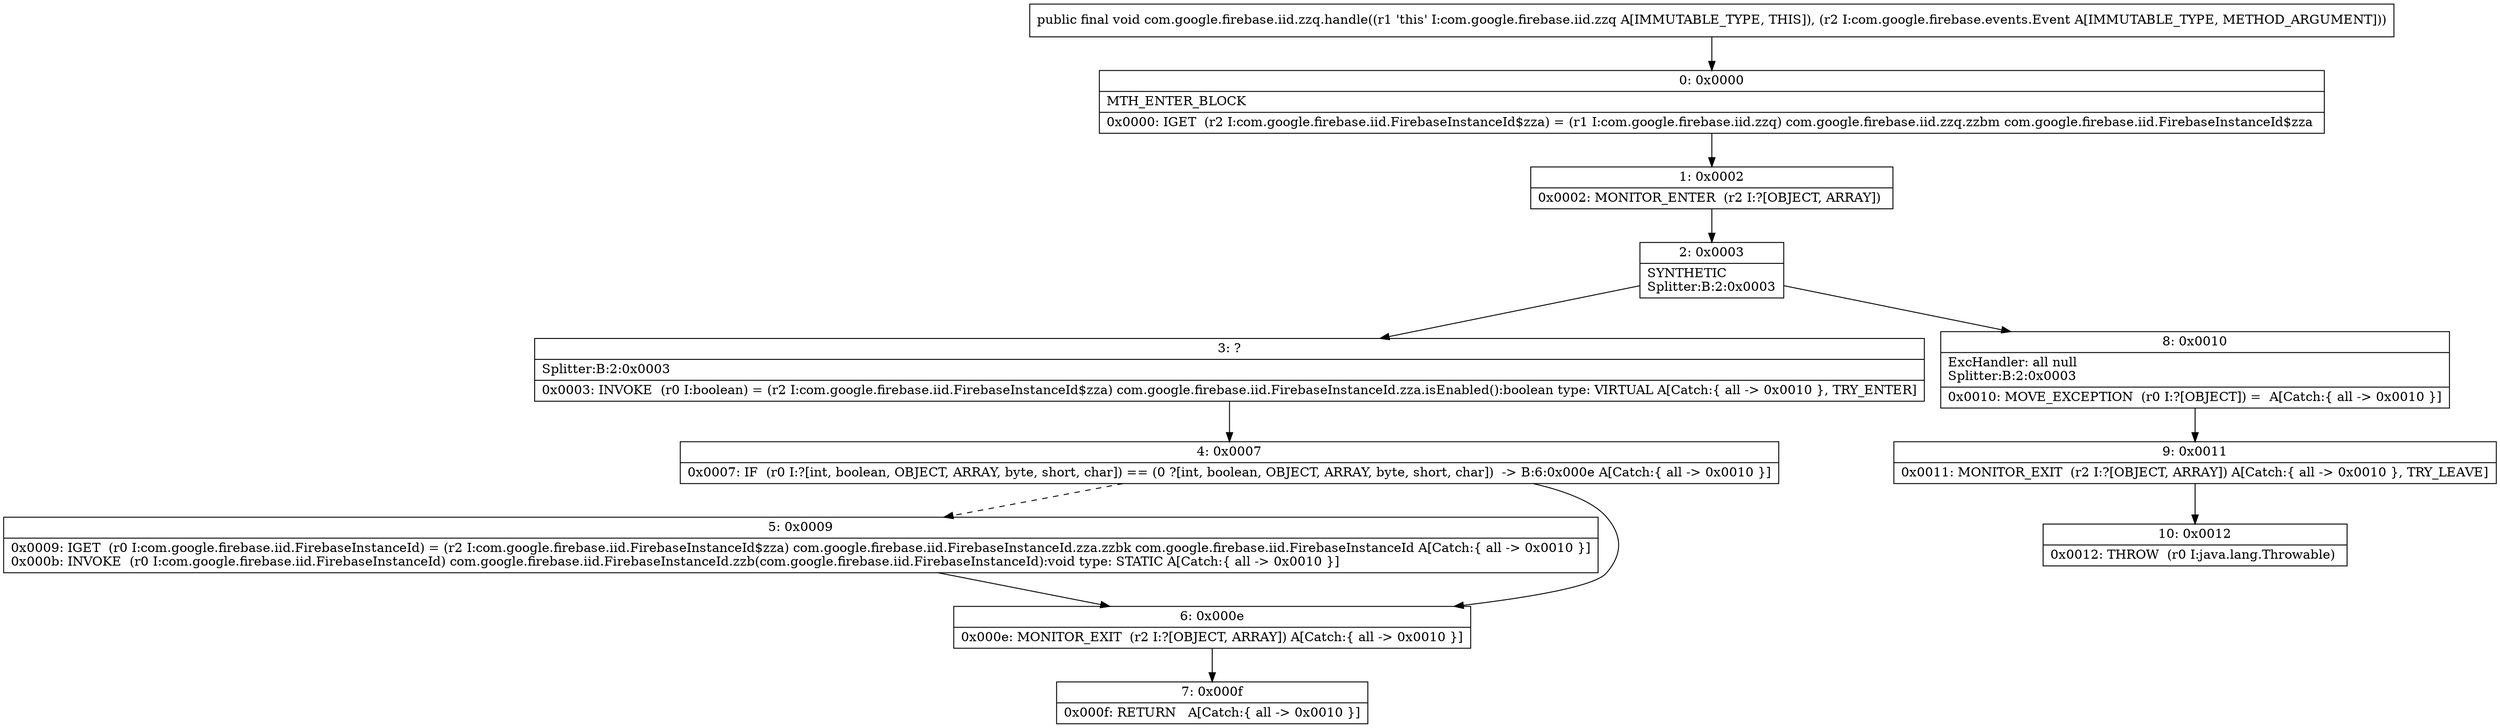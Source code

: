 digraph "CFG forcom.google.firebase.iid.zzq.handle(Lcom\/google\/firebase\/events\/Event;)V" {
Node_0 [shape=record,label="{0\:\ 0x0000|MTH_ENTER_BLOCK\l|0x0000: IGET  (r2 I:com.google.firebase.iid.FirebaseInstanceId$zza) = (r1 I:com.google.firebase.iid.zzq) com.google.firebase.iid.zzq.zzbm com.google.firebase.iid.FirebaseInstanceId$zza \l}"];
Node_1 [shape=record,label="{1\:\ 0x0002|0x0002: MONITOR_ENTER  (r2 I:?[OBJECT, ARRAY]) \l}"];
Node_2 [shape=record,label="{2\:\ 0x0003|SYNTHETIC\lSplitter:B:2:0x0003\l}"];
Node_3 [shape=record,label="{3\:\ ?|Splitter:B:2:0x0003\l|0x0003: INVOKE  (r0 I:boolean) = (r2 I:com.google.firebase.iid.FirebaseInstanceId$zza) com.google.firebase.iid.FirebaseInstanceId.zza.isEnabled():boolean type: VIRTUAL A[Catch:\{ all \-\> 0x0010 \}, TRY_ENTER]\l}"];
Node_4 [shape=record,label="{4\:\ 0x0007|0x0007: IF  (r0 I:?[int, boolean, OBJECT, ARRAY, byte, short, char]) == (0 ?[int, boolean, OBJECT, ARRAY, byte, short, char])  \-\> B:6:0x000e A[Catch:\{ all \-\> 0x0010 \}]\l}"];
Node_5 [shape=record,label="{5\:\ 0x0009|0x0009: IGET  (r0 I:com.google.firebase.iid.FirebaseInstanceId) = (r2 I:com.google.firebase.iid.FirebaseInstanceId$zza) com.google.firebase.iid.FirebaseInstanceId.zza.zzbk com.google.firebase.iid.FirebaseInstanceId A[Catch:\{ all \-\> 0x0010 \}]\l0x000b: INVOKE  (r0 I:com.google.firebase.iid.FirebaseInstanceId) com.google.firebase.iid.FirebaseInstanceId.zzb(com.google.firebase.iid.FirebaseInstanceId):void type: STATIC A[Catch:\{ all \-\> 0x0010 \}]\l}"];
Node_6 [shape=record,label="{6\:\ 0x000e|0x000e: MONITOR_EXIT  (r2 I:?[OBJECT, ARRAY]) A[Catch:\{ all \-\> 0x0010 \}]\l}"];
Node_7 [shape=record,label="{7\:\ 0x000f|0x000f: RETURN   A[Catch:\{ all \-\> 0x0010 \}]\l}"];
Node_8 [shape=record,label="{8\:\ 0x0010|ExcHandler: all null\lSplitter:B:2:0x0003\l|0x0010: MOVE_EXCEPTION  (r0 I:?[OBJECT]) =  A[Catch:\{ all \-\> 0x0010 \}]\l}"];
Node_9 [shape=record,label="{9\:\ 0x0011|0x0011: MONITOR_EXIT  (r2 I:?[OBJECT, ARRAY]) A[Catch:\{ all \-\> 0x0010 \}, TRY_LEAVE]\l}"];
Node_10 [shape=record,label="{10\:\ 0x0012|0x0012: THROW  (r0 I:java.lang.Throwable) \l}"];
MethodNode[shape=record,label="{public final void com.google.firebase.iid.zzq.handle((r1 'this' I:com.google.firebase.iid.zzq A[IMMUTABLE_TYPE, THIS]), (r2 I:com.google.firebase.events.Event A[IMMUTABLE_TYPE, METHOD_ARGUMENT])) }"];
MethodNode -> Node_0;
Node_0 -> Node_1;
Node_1 -> Node_2;
Node_2 -> Node_3;
Node_2 -> Node_8;
Node_3 -> Node_4;
Node_4 -> Node_5[style=dashed];
Node_4 -> Node_6;
Node_5 -> Node_6;
Node_6 -> Node_7;
Node_8 -> Node_9;
Node_9 -> Node_10;
}

